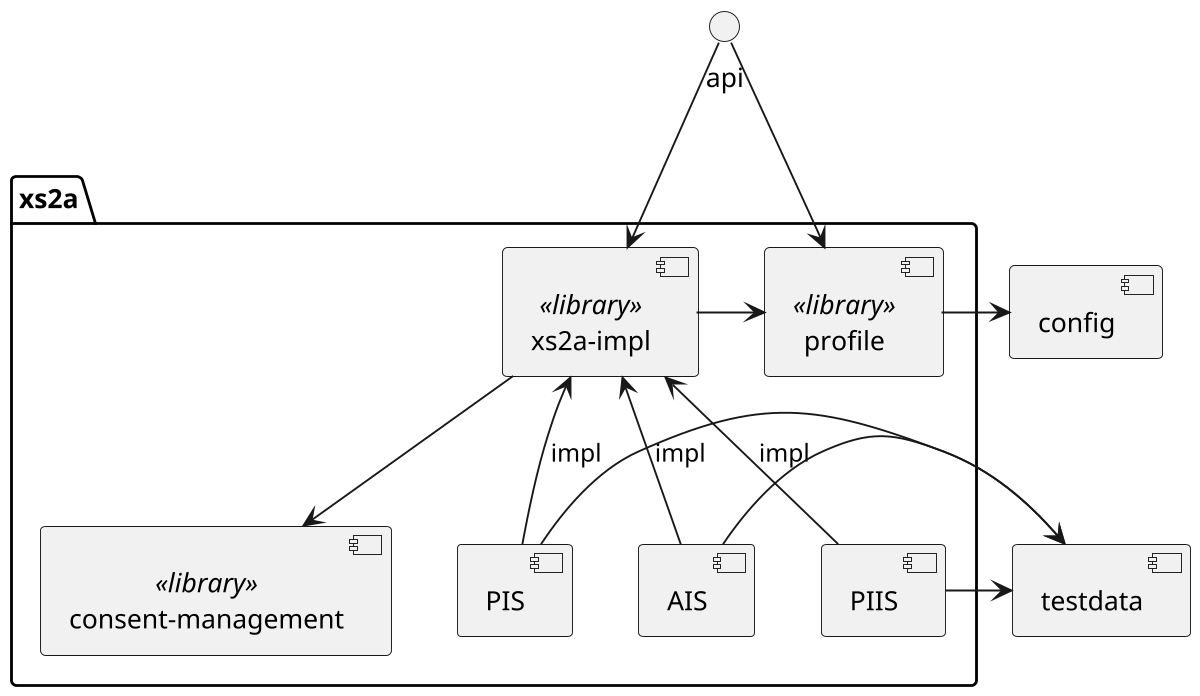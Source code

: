 @startuml whitebox-2-xs2a

skinparam shadowing false
scale 1200 width

() api
[testdata]
[config]

package xs2a {

  [xs2a-impl] as ximpl <<library>>
  [profile]<<library>>
  [consent-management] as cms <<library>>

  api --> ximpl
  api --> profile

  ximpl -> profile
  config <- profile

  ximpl <-- [PIS] : impl
  ximpl <-- [AIS] : impl
  ximpl <-- [PIIS] : impl
  ximpl --> cms

  PIS -> testdata
  AIS -> testdata
  PIIS -> testdata

  ' only for layouting
  cms -[hidden]> AIS
  cms -[hidden]> PIS
  cms -[hidden]> PIIS

}

@enduml
